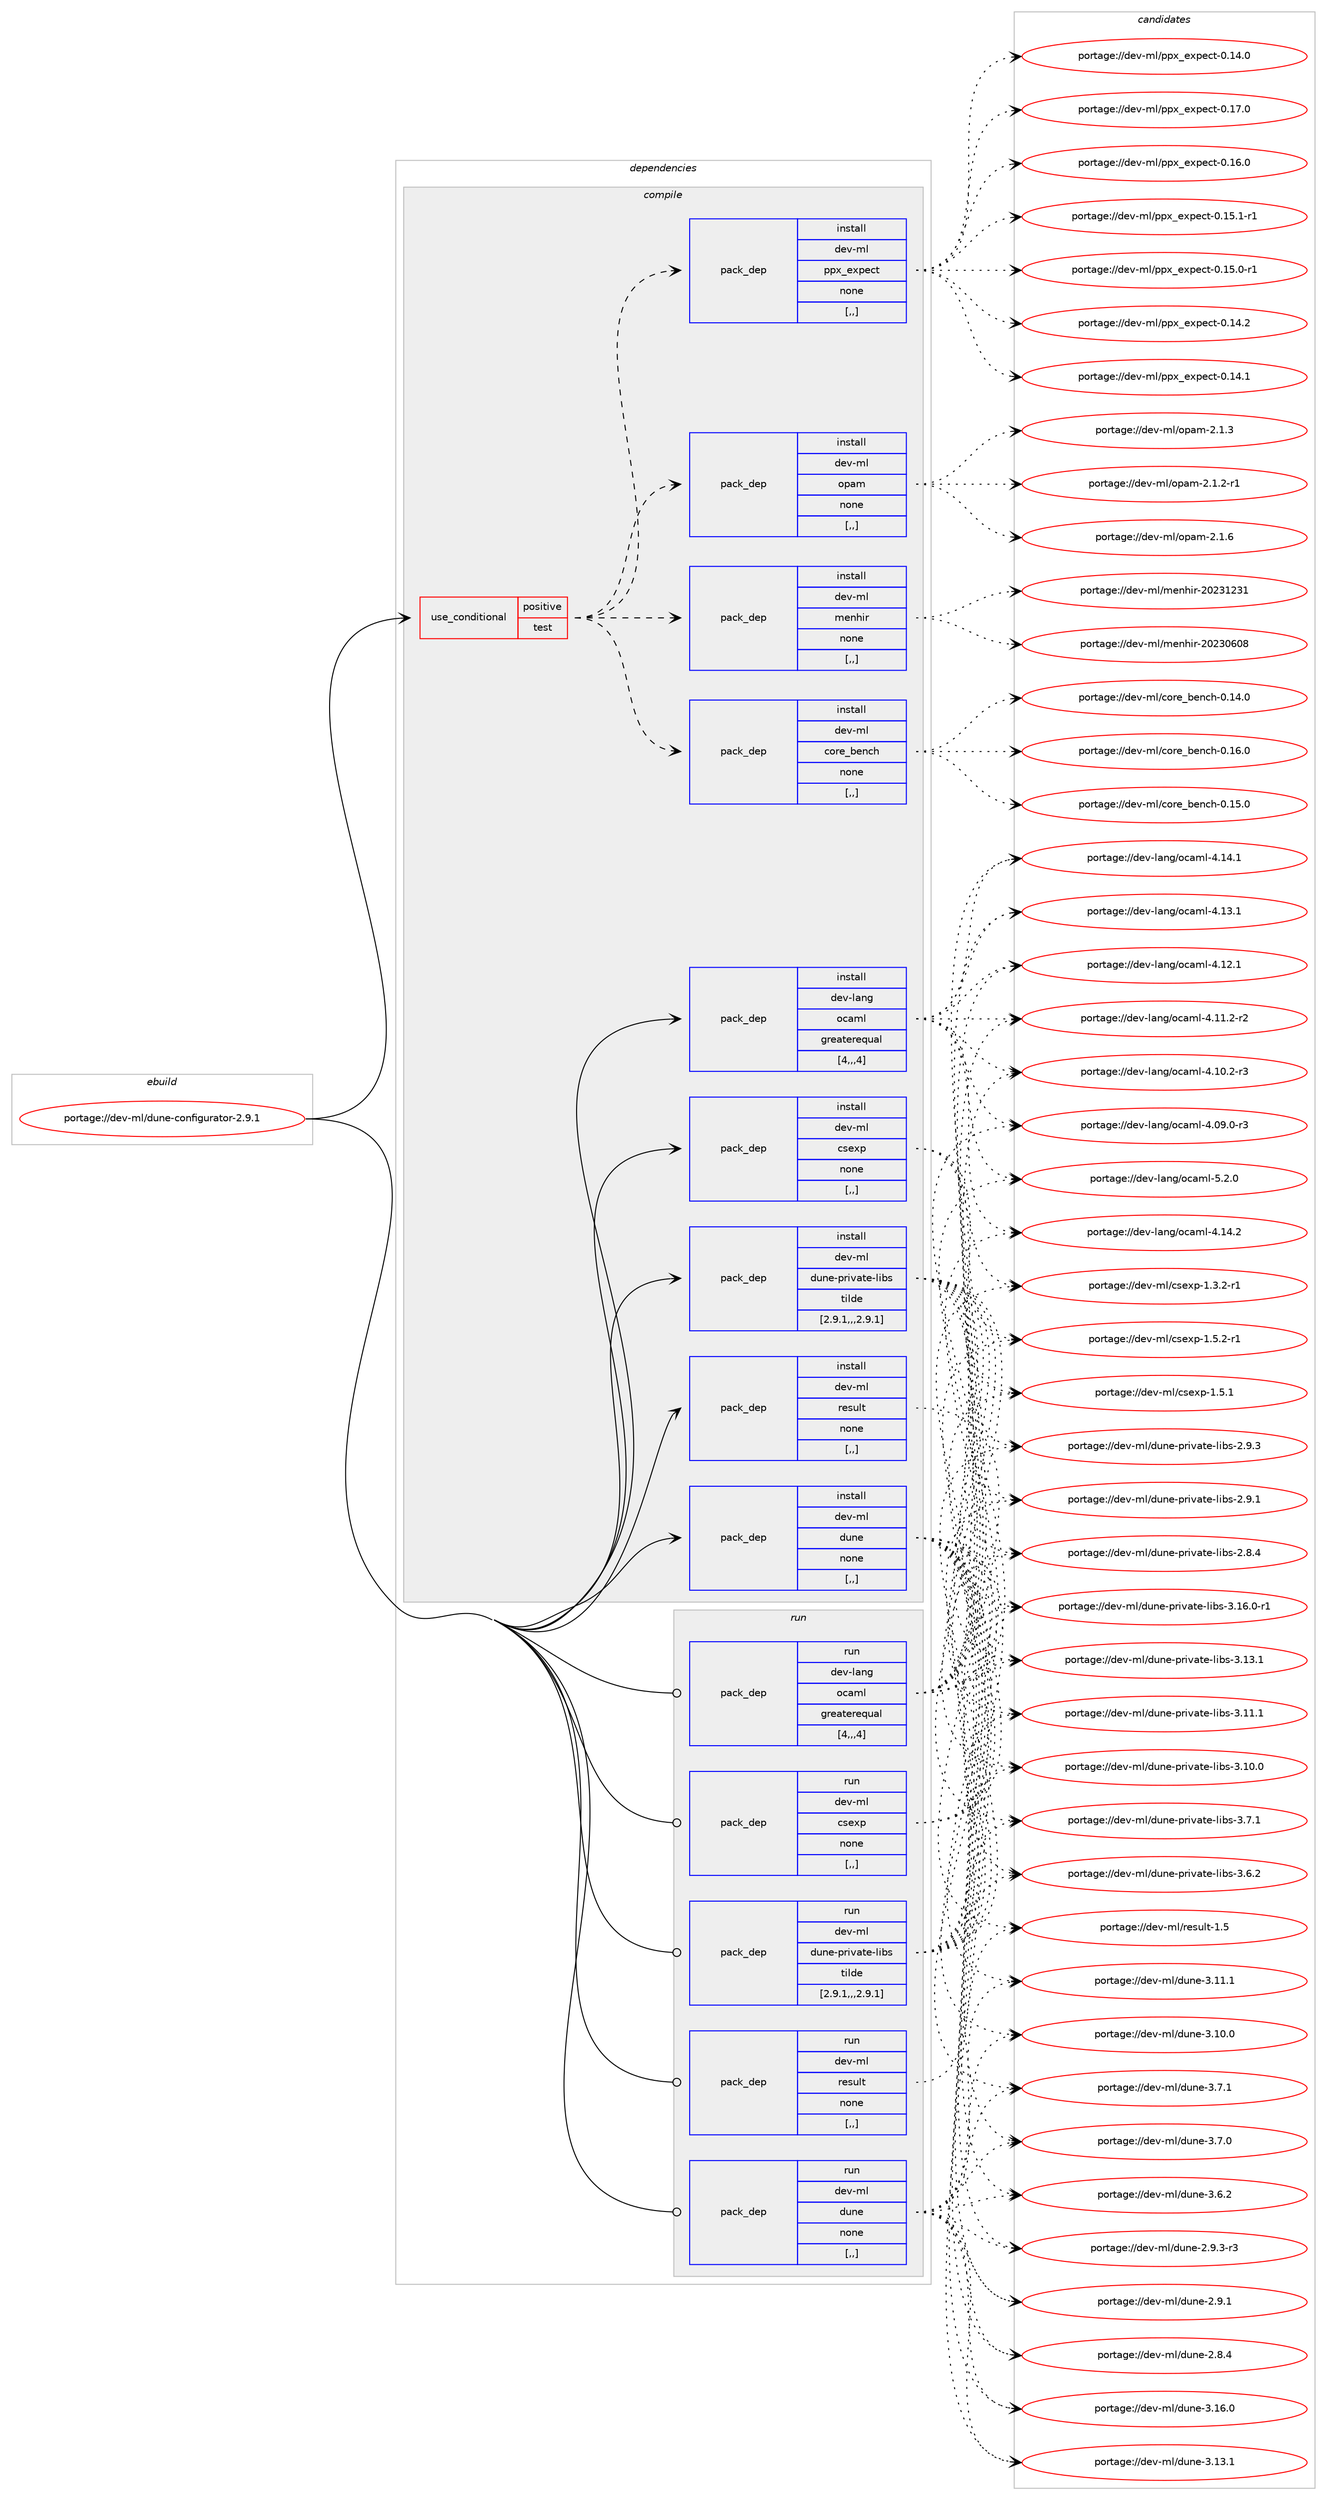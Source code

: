 digraph prolog {

# *************
# Graph options
# *************

newrank=true;
concentrate=true;
compound=true;
graph [rankdir=LR,fontname=Helvetica,fontsize=10,ranksep=1.5];#, ranksep=2.5, nodesep=0.2];
edge  [arrowhead=vee];
node  [fontname=Helvetica,fontsize=10];

# **********
# The ebuild
# **********

subgraph cluster_leftcol {
color=gray;
label=<<i>ebuild</i>>;
id [label="portage://dev-ml/dune-configurator-2.9.1", color=red, width=4, href="../dev-ml/dune-configurator-2.9.1.svg"];
}

# ****************
# The dependencies
# ****************

subgraph cluster_midcol {
color=gray;
label=<<i>dependencies</i>>;
subgraph cluster_compile {
fillcolor="#eeeeee";
style=filled;
label=<<i>compile</i>>;
subgraph cond29318 {
dependency119109 [label=<<TABLE BORDER="0" CELLBORDER="1" CELLSPACING="0" CELLPADDING="4"><TR><TD ROWSPAN="3" CELLPADDING="10">use_conditional</TD></TR><TR><TD>positive</TD></TR><TR><TD>test</TD></TR></TABLE>>, shape=none, color=red];
subgraph pack88592 {
dependency119110 [label=<<TABLE BORDER="0" CELLBORDER="1" CELLSPACING="0" CELLPADDING="4" WIDTH="220"><TR><TD ROWSPAN="6" CELLPADDING="30">pack_dep</TD></TR><TR><TD WIDTH="110">install</TD></TR><TR><TD>dev-ml</TD></TR><TR><TD>core_bench</TD></TR><TR><TD>none</TD></TR><TR><TD>[,,]</TD></TR></TABLE>>, shape=none, color=blue];
}
dependency119109:e -> dependency119110:w [weight=20,style="dashed",arrowhead="vee"];
subgraph pack88593 {
dependency119111 [label=<<TABLE BORDER="0" CELLBORDER="1" CELLSPACING="0" CELLPADDING="4" WIDTH="220"><TR><TD ROWSPAN="6" CELLPADDING="30">pack_dep</TD></TR><TR><TD WIDTH="110">install</TD></TR><TR><TD>dev-ml</TD></TR><TR><TD>menhir</TD></TR><TR><TD>none</TD></TR><TR><TD>[,,]</TD></TR></TABLE>>, shape=none, color=blue];
}
dependency119109:e -> dependency119111:w [weight=20,style="dashed",arrowhead="vee"];
subgraph pack88594 {
dependency119112 [label=<<TABLE BORDER="0" CELLBORDER="1" CELLSPACING="0" CELLPADDING="4" WIDTH="220"><TR><TD ROWSPAN="6" CELLPADDING="30">pack_dep</TD></TR><TR><TD WIDTH="110">install</TD></TR><TR><TD>dev-ml</TD></TR><TR><TD>opam</TD></TR><TR><TD>none</TD></TR><TR><TD>[,,]</TD></TR></TABLE>>, shape=none, color=blue];
}
dependency119109:e -> dependency119112:w [weight=20,style="dashed",arrowhead="vee"];
subgraph pack88595 {
dependency119113 [label=<<TABLE BORDER="0" CELLBORDER="1" CELLSPACING="0" CELLPADDING="4" WIDTH="220"><TR><TD ROWSPAN="6" CELLPADDING="30">pack_dep</TD></TR><TR><TD WIDTH="110">install</TD></TR><TR><TD>dev-ml</TD></TR><TR><TD>ppx_expect</TD></TR><TR><TD>none</TD></TR><TR><TD>[,,]</TD></TR></TABLE>>, shape=none, color=blue];
}
dependency119109:e -> dependency119113:w [weight=20,style="dashed",arrowhead="vee"];
}
id:e -> dependency119109:w [weight=20,style="solid",arrowhead="vee"];
subgraph pack88596 {
dependency119114 [label=<<TABLE BORDER="0" CELLBORDER="1" CELLSPACING="0" CELLPADDING="4" WIDTH="220"><TR><TD ROWSPAN="6" CELLPADDING="30">pack_dep</TD></TR><TR><TD WIDTH="110">install</TD></TR><TR><TD>dev-lang</TD></TR><TR><TD>ocaml</TD></TR><TR><TD>greaterequal</TD></TR><TR><TD>[4,,,4]</TD></TR></TABLE>>, shape=none, color=blue];
}
id:e -> dependency119114:w [weight=20,style="solid",arrowhead="vee"];
subgraph pack88597 {
dependency119115 [label=<<TABLE BORDER="0" CELLBORDER="1" CELLSPACING="0" CELLPADDING="4" WIDTH="220"><TR><TD ROWSPAN="6" CELLPADDING="30">pack_dep</TD></TR><TR><TD WIDTH="110">install</TD></TR><TR><TD>dev-ml</TD></TR><TR><TD>csexp</TD></TR><TR><TD>none</TD></TR><TR><TD>[,,]</TD></TR></TABLE>>, shape=none, color=blue];
}
id:e -> dependency119115:w [weight=20,style="solid",arrowhead="vee"];
subgraph pack88598 {
dependency119116 [label=<<TABLE BORDER="0" CELLBORDER="1" CELLSPACING="0" CELLPADDING="4" WIDTH="220"><TR><TD ROWSPAN="6" CELLPADDING="30">pack_dep</TD></TR><TR><TD WIDTH="110">install</TD></TR><TR><TD>dev-ml</TD></TR><TR><TD>dune</TD></TR><TR><TD>none</TD></TR><TR><TD>[,,]</TD></TR></TABLE>>, shape=none, color=blue];
}
id:e -> dependency119116:w [weight=20,style="solid",arrowhead="vee"];
subgraph pack88599 {
dependency119117 [label=<<TABLE BORDER="0" CELLBORDER="1" CELLSPACING="0" CELLPADDING="4" WIDTH="220"><TR><TD ROWSPAN="6" CELLPADDING="30">pack_dep</TD></TR><TR><TD WIDTH="110">install</TD></TR><TR><TD>dev-ml</TD></TR><TR><TD>dune-private-libs</TD></TR><TR><TD>tilde</TD></TR><TR><TD>[2.9.1,,,2.9.1]</TD></TR></TABLE>>, shape=none, color=blue];
}
id:e -> dependency119117:w [weight=20,style="solid",arrowhead="vee"];
subgraph pack88600 {
dependency119118 [label=<<TABLE BORDER="0" CELLBORDER="1" CELLSPACING="0" CELLPADDING="4" WIDTH="220"><TR><TD ROWSPAN="6" CELLPADDING="30">pack_dep</TD></TR><TR><TD WIDTH="110">install</TD></TR><TR><TD>dev-ml</TD></TR><TR><TD>result</TD></TR><TR><TD>none</TD></TR><TR><TD>[,,]</TD></TR></TABLE>>, shape=none, color=blue];
}
id:e -> dependency119118:w [weight=20,style="solid",arrowhead="vee"];
}
subgraph cluster_compileandrun {
fillcolor="#eeeeee";
style=filled;
label=<<i>compile and run</i>>;
}
subgraph cluster_run {
fillcolor="#eeeeee";
style=filled;
label=<<i>run</i>>;
subgraph pack88601 {
dependency119119 [label=<<TABLE BORDER="0" CELLBORDER="1" CELLSPACING="0" CELLPADDING="4" WIDTH="220"><TR><TD ROWSPAN="6" CELLPADDING="30">pack_dep</TD></TR><TR><TD WIDTH="110">run</TD></TR><TR><TD>dev-lang</TD></TR><TR><TD>ocaml</TD></TR><TR><TD>greaterequal</TD></TR><TR><TD>[4,,,4]</TD></TR></TABLE>>, shape=none, color=blue];
}
id:e -> dependency119119:w [weight=20,style="solid",arrowhead="odot"];
subgraph pack88602 {
dependency119120 [label=<<TABLE BORDER="0" CELLBORDER="1" CELLSPACING="0" CELLPADDING="4" WIDTH="220"><TR><TD ROWSPAN="6" CELLPADDING="30">pack_dep</TD></TR><TR><TD WIDTH="110">run</TD></TR><TR><TD>dev-ml</TD></TR><TR><TD>csexp</TD></TR><TR><TD>none</TD></TR><TR><TD>[,,]</TD></TR></TABLE>>, shape=none, color=blue];
}
id:e -> dependency119120:w [weight=20,style="solid",arrowhead="odot"];
subgraph pack88603 {
dependency119121 [label=<<TABLE BORDER="0" CELLBORDER="1" CELLSPACING="0" CELLPADDING="4" WIDTH="220"><TR><TD ROWSPAN="6" CELLPADDING="30">pack_dep</TD></TR><TR><TD WIDTH="110">run</TD></TR><TR><TD>dev-ml</TD></TR><TR><TD>dune</TD></TR><TR><TD>none</TD></TR><TR><TD>[,,]</TD></TR></TABLE>>, shape=none, color=blue];
}
id:e -> dependency119121:w [weight=20,style="solid",arrowhead="odot"];
subgraph pack88604 {
dependency119122 [label=<<TABLE BORDER="0" CELLBORDER="1" CELLSPACING="0" CELLPADDING="4" WIDTH="220"><TR><TD ROWSPAN="6" CELLPADDING="30">pack_dep</TD></TR><TR><TD WIDTH="110">run</TD></TR><TR><TD>dev-ml</TD></TR><TR><TD>dune-private-libs</TD></TR><TR><TD>tilde</TD></TR><TR><TD>[2.9.1,,,2.9.1]</TD></TR></TABLE>>, shape=none, color=blue];
}
id:e -> dependency119122:w [weight=20,style="solid",arrowhead="odot"];
subgraph pack88605 {
dependency119123 [label=<<TABLE BORDER="0" CELLBORDER="1" CELLSPACING="0" CELLPADDING="4" WIDTH="220"><TR><TD ROWSPAN="6" CELLPADDING="30">pack_dep</TD></TR><TR><TD WIDTH="110">run</TD></TR><TR><TD>dev-ml</TD></TR><TR><TD>result</TD></TR><TR><TD>none</TD></TR><TR><TD>[,,]</TD></TR></TABLE>>, shape=none, color=blue];
}
id:e -> dependency119123:w [weight=20,style="solid",arrowhead="odot"];
}
}

# **************
# The candidates
# **************

subgraph cluster_choices {
rank=same;
color=gray;
label=<<i>candidates</i>>;

subgraph choice88592 {
color=black;
nodesep=1;
choice10010111845109108479911111410195981011109910445484649544648 [label="portage://dev-ml/core_bench-0.16.0", color=red, width=4,href="../dev-ml/core_bench-0.16.0.svg"];
choice10010111845109108479911111410195981011109910445484649534648 [label="portage://dev-ml/core_bench-0.15.0", color=red, width=4,href="../dev-ml/core_bench-0.15.0.svg"];
choice10010111845109108479911111410195981011109910445484649524648 [label="portage://dev-ml/core_bench-0.14.0", color=red, width=4,href="../dev-ml/core_bench-0.14.0.svg"];
dependency119110:e -> choice10010111845109108479911111410195981011109910445484649544648:w [style=dotted,weight="100"];
dependency119110:e -> choice10010111845109108479911111410195981011109910445484649534648:w [style=dotted,weight="100"];
dependency119110:e -> choice10010111845109108479911111410195981011109910445484649524648:w [style=dotted,weight="100"];
}
subgraph choice88593 {
color=black;
nodesep=1;
choice1001011184510910847109101110104105114455048505149505149 [label="portage://dev-ml/menhir-20231231", color=red, width=4,href="../dev-ml/menhir-20231231.svg"];
choice1001011184510910847109101110104105114455048505148544856 [label="portage://dev-ml/menhir-20230608", color=red, width=4,href="../dev-ml/menhir-20230608.svg"];
dependency119111:e -> choice1001011184510910847109101110104105114455048505149505149:w [style=dotted,weight="100"];
dependency119111:e -> choice1001011184510910847109101110104105114455048505148544856:w [style=dotted,weight="100"];
}
subgraph choice88594 {
color=black;
nodesep=1;
choice100101118451091084711111297109455046494654 [label="portage://dev-ml/opam-2.1.6", color=red, width=4,href="../dev-ml/opam-2.1.6.svg"];
choice100101118451091084711111297109455046494651 [label="portage://dev-ml/opam-2.1.3", color=red, width=4,href="../dev-ml/opam-2.1.3.svg"];
choice1001011184510910847111112971094550464946504511449 [label="portage://dev-ml/opam-2.1.2-r1", color=red, width=4,href="../dev-ml/opam-2.1.2-r1.svg"];
dependency119112:e -> choice100101118451091084711111297109455046494654:w [style=dotted,weight="100"];
dependency119112:e -> choice100101118451091084711111297109455046494651:w [style=dotted,weight="100"];
dependency119112:e -> choice1001011184510910847111112971094550464946504511449:w [style=dotted,weight="100"];
}
subgraph choice88595 {
color=black;
nodesep=1;
choice1001011184510910847112112120951011201121019911645484649554648 [label="portage://dev-ml/ppx_expect-0.17.0", color=red, width=4,href="../dev-ml/ppx_expect-0.17.0.svg"];
choice1001011184510910847112112120951011201121019911645484649544648 [label="portage://dev-ml/ppx_expect-0.16.0", color=red, width=4,href="../dev-ml/ppx_expect-0.16.0.svg"];
choice10010111845109108471121121209510112011210199116454846495346494511449 [label="portage://dev-ml/ppx_expect-0.15.1-r1", color=red, width=4,href="../dev-ml/ppx_expect-0.15.1-r1.svg"];
choice10010111845109108471121121209510112011210199116454846495346484511449 [label="portage://dev-ml/ppx_expect-0.15.0-r1", color=red, width=4,href="../dev-ml/ppx_expect-0.15.0-r1.svg"];
choice1001011184510910847112112120951011201121019911645484649524650 [label="portage://dev-ml/ppx_expect-0.14.2", color=red, width=4,href="../dev-ml/ppx_expect-0.14.2.svg"];
choice1001011184510910847112112120951011201121019911645484649524649 [label="portage://dev-ml/ppx_expect-0.14.1", color=red, width=4,href="../dev-ml/ppx_expect-0.14.1.svg"];
choice1001011184510910847112112120951011201121019911645484649524648 [label="portage://dev-ml/ppx_expect-0.14.0", color=red, width=4,href="../dev-ml/ppx_expect-0.14.0.svg"];
dependency119113:e -> choice1001011184510910847112112120951011201121019911645484649554648:w [style=dotted,weight="100"];
dependency119113:e -> choice1001011184510910847112112120951011201121019911645484649544648:w [style=dotted,weight="100"];
dependency119113:e -> choice10010111845109108471121121209510112011210199116454846495346494511449:w [style=dotted,weight="100"];
dependency119113:e -> choice10010111845109108471121121209510112011210199116454846495346484511449:w [style=dotted,weight="100"];
dependency119113:e -> choice1001011184510910847112112120951011201121019911645484649524650:w [style=dotted,weight="100"];
dependency119113:e -> choice1001011184510910847112112120951011201121019911645484649524649:w [style=dotted,weight="100"];
dependency119113:e -> choice1001011184510910847112112120951011201121019911645484649524648:w [style=dotted,weight="100"];
}
subgraph choice88596 {
color=black;
nodesep=1;
choice1001011184510897110103471119997109108455346504648 [label="portage://dev-lang/ocaml-5.2.0", color=red, width=4,href="../dev-lang/ocaml-5.2.0.svg"];
choice100101118451089711010347111999710910845524649524650 [label="portage://dev-lang/ocaml-4.14.2", color=red, width=4,href="../dev-lang/ocaml-4.14.2.svg"];
choice100101118451089711010347111999710910845524649524649 [label="portage://dev-lang/ocaml-4.14.1", color=red, width=4,href="../dev-lang/ocaml-4.14.1.svg"];
choice100101118451089711010347111999710910845524649514649 [label="portage://dev-lang/ocaml-4.13.1", color=red, width=4,href="../dev-lang/ocaml-4.13.1.svg"];
choice100101118451089711010347111999710910845524649504649 [label="portage://dev-lang/ocaml-4.12.1", color=red, width=4,href="../dev-lang/ocaml-4.12.1.svg"];
choice1001011184510897110103471119997109108455246494946504511450 [label="portage://dev-lang/ocaml-4.11.2-r2", color=red, width=4,href="../dev-lang/ocaml-4.11.2-r2.svg"];
choice1001011184510897110103471119997109108455246494846504511451 [label="portage://dev-lang/ocaml-4.10.2-r3", color=red, width=4,href="../dev-lang/ocaml-4.10.2-r3.svg"];
choice1001011184510897110103471119997109108455246485746484511451 [label="portage://dev-lang/ocaml-4.09.0-r3", color=red, width=4,href="../dev-lang/ocaml-4.09.0-r3.svg"];
dependency119114:e -> choice1001011184510897110103471119997109108455346504648:w [style=dotted,weight="100"];
dependency119114:e -> choice100101118451089711010347111999710910845524649524650:w [style=dotted,weight="100"];
dependency119114:e -> choice100101118451089711010347111999710910845524649524649:w [style=dotted,weight="100"];
dependency119114:e -> choice100101118451089711010347111999710910845524649514649:w [style=dotted,weight="100"];
dependency119114:e -> choice100101118451089711010347111999710910845524649504649:w [style=dotted,weight="100"];
dependency119114:e -> choice1001011184510897110103471119997109108455246494946504511450:w [style=dotted,weight="100"];
dependency119114:e -> choice1001011184510897110103471119997109108455246494846504511451:w [style=dotted,weight="100"];
dependency119114:e -> choice1001011184510897110103471119997109108455246485746484511451:w [style=dotted,weight="100"];
}
subgraph choice88597 {
color=black;
nodesep=1;
choice1001011184510910847991151011201124549465346504511449 [label="portage://dev-ml/csexp-1.5.2-r1", color=red, width=4,href="../dev-ml/csexp-1.5.2-r1.svg"];
choice100101118451091084799115101120112454946534649 [label="portage://dev-ml/csexp-1.5.1", color=red, width=4,href="../dev-ml/csexp-1.5.1.svg"];
choice1001011184510910847991151011201124549465146504511449 [label="portage://dev-ml/csexp-1.3.2-r1", color=red, width=4,href="../dev-ml/csexp-1.3.2-r1.svg"];
dependency119115:e -> choice1001011184510910847991151011201124549465346504511449:w [style=dotted,weight="100"];
dependency119115:e -> choice100101118451091084799115101120112454946534649:w [style=dotted,weight="100"];
dependency119115:e -> choice1001011184510910847991151011201124549465146504511449:w [style=dotted,weight="100"];
}
subgraph choice88598 {
color=black;
nodesep=1;
choice100101118451091084710011711010145514649544648 [label="portage://dev-ml/dune-3.16.0", color=red, width=4,href="../dev-ml/dune-3.16.0.svg"];
choice100101118451091084710011711010145514649514649 [label="portage://dev-ml/dune-3.13.1", color=red, width=4,href="../dev-ml/dune-3.13.1.svg"];
choice100101118451091084710011711010145514649494649 [label="portage://dev-ml/dune-3.11.1", color=red, width=4,href="../dev-ml/dune-3.11.1.svg"];
choice100101118451091084710011711010145514649484648 [label="portage://dev-ml/dune-3.10.0", color=red, width=4,href="../dev-ml/dune-3.10.0.svg"];
choice1001011184510910847100117110101455146554649 [label="portage://dev-ml/dune-3.7.1", color=red, width=4,href="../dev-ml/dune-3.7.1.svg"];
choice1001011184510910847100117110101455146554648 [label="portage://dev-ml/dune-3.7.0", color=red, width=4,href="../dev-ml/dune-3.7.0.svg"];
choice1001011184510910847100117110101455146544650 [label="portage://dev-ml/dune-3.6.2", color=red, width=4,href="../dev-ml/dune-3.6.2.svg"];
choice10010111845109108471001171101014550465746514511451 [label="portage://dev-ml/dune-2.9.3-r3", color=red, width=4,href="../dev-ml/dune-2.9.3-r3.svg"];
choice1001011184510910847100117110101455046574649 [label="portage://dev-ml/dune-2.9.1", color=red, width=4,href="../dev-ml/dune-2.9.1.svg"];
choice1001011184510910847100117110101455046564652 [label="portage://dev-ml/dune-2.8.4", color=red, width=4,href="../dev-ml/dune-2.8.4.svg"];
dependency119116:e -> choice100101118451091084710011711010145514649544648:w [style=dotted,weight="100"];
dependency119116:e -> choice100101118451091084710011711010145514649514649:w [style=dotted,weight="100"];
dependency119116:e -> choice100101118451091084710011711010145514649494649:w [style=dotted,weight="100"];
dependency119116:e -> choice100101118451091084710011711010145514649484648:w [style=dotted,weight="100"];
dependency119116:e -> choice1001011184510910847100117110101455146554649:w [style=dotted,weight="100"];
dependency119116:e -> choice1001011184510910847100117110101455146554648:w [style=dotted,weight="100"];
dependency119116:e -> choice1001011184510910847100117110101455146544650:w [style=dotted,weight="100"];
dependency119116:e -> choice10010111845109108471001171101014550465746514511451:w [style=dotted,weight="100"];
dependency119116:e -> choice1001011184510910847100117110101455046574649:w [style=dotted,weight="100"];
dependency119116:e -> choice1001011184510910847100117110101455046564652:w [style=dotted,weight="100"];
}
subgraph choice88599 {
color=black;
nodesep=1;
choice100101118451091084710011711010145112114105118971161014510810598115455146495446484511449 [label="portage://dev-ml/dune-private-libs-3.16.0-r1", color=red, width=4,href="../dev-ml/dune-private-libs-3.16.0-r1.svg"];
choice10010111845109108471001171101014511211410511897116101451081059811545514649514649 [label="portage://dev-ml/dune-private-libs-3.13.1", color=red, width=4,href="../dev-ml/dune-private-libs-3.13.1.svg"];
choice10010111845109108471001171101014511211410511897116101451081059811545514649494649 [label="portage://dev-ml/dune-private-libs-3.11.1", color=red, width=4,href="../dev-ml/dune-private-libs-3.11.1.svg"];
choice10010111845109108471001171101014511211410511897116101451081059811545514649484648 [label="portage://dev-ml/dune-private-libs-3.10.0", color=red, width=4,href="../dev-ml/dune-private-libs-3.10.0.svg"];
choice100101118451091084710011711010145112114105118971161014510810598115455146554649 [label="portage://dev-ml/dune-private-libs-3.7.1", color=red, width=4,href="../dev-ml/dune-private-libs-3.7.1.svg"];
choice100101118451091084710011711010145112114105118971161014510810598115455146544650 [label="portage://dev-ml/dune-private-libs-3.6.2", color=red, width=4,href="../dev-ml/dune-private-libs-3.6.2.svg"];
choice100101118451091084710011711010145112114105118971161014510810598115455046574651 [label="portage://dev-ml/dune-private-libs-2.9.3", color=red, width=4,href="../dev-ml/dune-private-libs-2.9.3.svg"];
choice100101118451091084710011711010145112114105118971161014510810598115455046574649 [label="portage://dev-ml/dune-private-libs-2.9.1", color=red, width=4,href="../dev-ml/dune-private-libs-2.9.1.svg"];
choice100101118451091084710011711010145112114105118971161014510810598115455046564652 [label="portage://dev-ml/dune-private-libs-2.8.4", color=red, width=4,href="../dev-ml/dune-private-libs-2.8.4.svg"];
dependency119117:e -> choice100101118451091084710011711010145112114105118971161014510810598115455146495446484511449:w [style=dotted,weight="100"];
dependency119117:e -> choice10010111845109108471001171101014511211410511897116101451081059811545514649514649:w [style=dotted,weight="100"];
dependency119117:e -> choice10010111845109108471001171101014511211410511897116101451081059811545514649494649:w [style=dotted,weight="100"];
dependency119117:e -> choice10010111845109108471001171101014511211410511897116101451081059811545514649484648:w [style=dotted,weight="100"];
dependency119117:e -> choice100101118451091084710011711010145112114105118971161014510810598115455146554649:w [style=dotted,weight="100"];
dependency119117:e -> choice100101118451091084710011711010145112114105118971161014510810598115455146544650:w [style=dotted,weight="100"];
dependency119117:e -> choice100101118451091084710011711010145112114105118971161014510810598115455046574651:w [style=dotted,weight="100"];
dependency119117:e -> choice100101118451091084710011711010145112114105118971161014510810598115455046574649:w [style=dotted,weight="100"];
dependency119117:e -> choice100101118451091084710011711010145112114105118971161014510810598115455046564652:w [style=dotted,weight="100"];
}
subgraph choice88600 {
color=black;
nodesep=1;
choice100101118451091084711410111511710811645494653 [label="portage://dev-ml/result-1.5", color=red, width=4,href="../dev-ml/result-1.5.svg"];
dependency119118:e -> choice100101118451091084711410111511710811645494653:w [style=dotted,weight="100"];
}
subgraph choice88601 {
color=black;
nodesep=1;
choice1001011184510897110103471119997109108455346504648 [label="portage://dev-lang/ocaml-5.2.0", color=red, width=4,href="../dev-lang/ocaml-5.2.0.svg"];
choice100101118451089711010347111999710910845524649524650 [label="portage://dev-lang/ocaml-4.14.2", color=red, width=4,href="../dev-lang/ocaml-4.14.2.svg"];
choice100101118451089711010347111999710910845524649524649 [label="portage://dev-lang/ocaml-4.14.1", color=red, width=4,href="../dev-lang/ocaml-4.14.1.svg"];
choice100101118451089711010347111999710910845524649514649 [label="portage://dev-lang/ocaml-4.13.1", color=red, width=4,href="../dev-lang/ocaml-4.13.1.svg"];
choice100101118451089711010347111999710910845524649504649 [label="portage://dev-lang/ocaml-4.12.1", color=red, width=4,href="../dev-lang/ocaml-4.12.1.svg"];
choice1001011184510897110103471119997109108455246494946504511450 [label="portage://dev-lang/ocaml-4.11.2-r2", color=red, width=4,href="../dev-lang/ocaml-4.11.2-r2.svg"];
choice1001011184510897110103471119997109108455246494846504511451 [label="portage://dev-lang/ocaml-4.10.2-r3", color=red, width=4,href="../dev-lang/ocaml-4.10.2-r3.svg"];
choice1001011184510897110103471119997109108455246485746484511451 [label="portage://dev-lang/ocaml-4.09.0-r3", color=red, width=4,href="../dev-lang/ocaml-4.09.0-r3.svg"];
dependency119119:e -> choice1001011184510897110103471119997109108455346504648:w [style=dotted,weight="100"];
dependency119119:e -> choice100101118451089711010347111999710910845524649524650:w [style=dotted,weight="100"];
dependency119119:e -> choice100101118451089711010347111999710910845524649524649:w [style=dotted,weight="100"];
dependency119119:e -> choice100101118451089711010347111999710910845524649514649:w [style=dotted,weight="100"];
dependency119119:e -> choice100101118451089711010347111999710910845524649504649:w [style=dotted,weight="100"];
dependency119119:e -> choice1001011184510897110103471119997109108455246494946504511450:w [style=dotted,weight="100"];
dependency119119:e -> choice1001011184510897110103471119997109108455246494846504511451:w [style=dotted,weight="100"];
dependency119119:e -> choice1001011184510897110103471119997109108455246485746484511451:w [style=dotted,weight="100"];
}
subgraph choice88602 {
color=black;
nodesep=1;
choice1001011184510910847991151011201124549465346504511449 [label="portage://dev-ml/csexp-1.5.2-r1", color=red, width=4,href="../dev-ml/csexp-1.5.2-r1.svg"];
choice100101118451091084799115101120112454946534649 [label="portage://dev-ml/csexp-1.5.1", color=red, width=4,href="../dev-ml/csexp-1.5.1.svg"];
choice1001011184510910847991151011201124549465146504511449 [label="portage://dev-ml/csexp-1.3.2-r1", color=red, width=4,href="../dev-ml/csexp-1.3.2-r1.svg"];
dependency119120:e -> choice1001011184510910847991151011201124549465346504511449:w [style=dotted,weight="100"];
dependency119120:e -> choice100101118451091084799115101120112454946534649:w [style=dotted,weight="100"];
dependency119120:e -> choice1001011184510910847991151011201124549465146504511449:w [style=dotted,weight="100"];
}
subgraph choice88603 {
color=black;
nodesep=1;
choice100101118451091084710011711010145514649544648 [label="portage://dev-ml/dune-3.16.0", color=red, width=4,href="../dev-ml/dune-3.16.0.svg"];
choice100101118451091084710011711010145514649514649 [label="portage://dev-ml/dune-3.13.1", color=red, width=4,href="../dev-ml/dune-3.13.1.svg"];
choice100101118451091084710011711010145514649494649 [label="portage://dev-ml/dune-3.11.1", color=red, width=4,href="../dev-ml/dune-3.11.1.svg"];
choice100101118451091084710011711010145514649484648 [label="portage://dev-ml/dune-3.10.0", color=red, width=4,href="../dev-ml/dune-3.10.0.svg"];
choice1001011184510910847100117110101455146554649 [label="portage://dev-ml/dune-3.7.1", color=red, width=4,href="../dev-ml/dune-3.7.1.svg"];
choice1001011184510910847100117110101455146554648 [label="portage://dev-ml/dune-3.7.0", color=red, width=4,href="../dev-ml/dune-3.7.0.svg"];
choice1001011184510910847100117110101455146544650 [label="portage://dev-ml/dune-3.6.2", color=red, width=4,href="../dev-ml/dune-3.6.2.svg"];
choice10010111845109108471001171101014550465746514511451 [label="portage://dev-ml/dune-2.9.3-r3", color=red, width=4,href="../dev-ml/dune-2.9.3-r3.svg"];
choice1001011184510910847100117110101455046574649 [label="portage://dev-ml/dune-2.9.1", color=red, width=4,href="../dev-ml/dune-2.9.1.svg"];
choice1001011184510910847100117110101455046564652 [label="portage://dev-ml/dune-2.8.4", color=red, width=4,href="../dev-ml/dune-2.8.4.svg"];
dependency119121:e -> choice100101118451091084710011711010145514649544648:w [style=dotted,weight="100"];
dependency119121:e -> choice100101118451091084710011711010145514649514649:w [style=dotted,weight="100"];
dependency119121:e -> choice100101118451091084710011711010145514649494649:w [style=dotted,weight="100"];
dependency119121:e -> choice100101118451091084710011711010145514649484648:w [style=dotted,weight="100"];
dependency119121:e -> choice1001011184510910847100117110101455146554649:w [style=dotted,weight="100"];
dependency119121:e -> choice1001011184510910847100117110101455146554648:w [style=dotted,weight="100"];
dependency119121:e -> choice1001011184510910847100117110101455146544650:w [style=dotted,weight="100"];
dependency119121:e -> choice10010111845109108471001171101014550465746514511451:w [style=dotted,weight="100"];
dependency119121:e -> choice1001011184510910847100117110101455046574649:w [style=dotted,weight="100"];
dependency119121:e -> choice1001011184510910847100117110101455046564652:w [style=dotted,weight="100"];
}
subgraph choice88604 {
color=black;
nodesep=1;
choice100101118451091084710011711010145112114105118971161014510810598115455146495446484511449 [label="portage://dev-ml/dune-private-libs-3.16.0-r1", color=red, width=4,href="../dev-ml/dune-private-libs-3.16.0-r1.svg"];
choice10010111845109108471001171101014511211410511897116101451081059811545514649514649 [label="portage://dev-ml/dune-private-libs-3.13.1", color=red, width=4,href="../dev-ml/dune-private-libs-3.13.1.svg"];
choice10010111845109108471001171101014511211410511897116101451081059811545514649494649 [label="portage://dev-ml/dune-private-libs-3.11.1", color=red, width=4,href="../dev-ml/dune-private-libs-3.11.1.svg"];
choice10010111845109108471001171101014511211410511897116101451081059811545514649484648 [label="portage://dev-ml/dune-private-libs-3.10.0", color=red, width=4,href="../dev-ml/dune-private-libs-3.10.0.svg"];
choice100101118451091084710011711010145112114105118971161014510810598115455146554649 [label="portage://dev-ml/dune-private-libs-3.7.1", color=red, width=4,href="../dev-ml/dune-private-libs-3.7.1.svg"];
choice100101118451091084710011711010145112114105118971161014510810598115455146544650 [label="portage://dev-ml/dune-private-libs-3.6.2", color=red, width=4,href="../dev-ml/dune-private-libs-3.6.2.svg"];
choice100101118451091084710011711010145112114105118971161014510810598115455046574651 [label="portage://dev-ml/dune-private-libs-2.9.3", color=red, width=4,href="../dev-ml/dune-private-libs-2.9.3.svg"];
choice100101118451091084710011711010145112114105118971161014510810598115455046574649 [label="portage://dev-ml/dune-private-libs-2.9.1", color=red, width=4,href="../dev-ml/dune-private-libs-2.9.1.svg"];
choice100101118451091084710011711010145112114105118971161014510810598115455046564652 [label="portage://dev-ml/dune-private-libs-2.8.4", color=red, width=4,href="../dev-ml/dune-private-libs-2.8.4.svg"];
dependency119122:e -> choice100101118451091084710011711010145112114105118971161014510810598115455146495446484511449:w [style=dotted,weight="100"];
dependency119122:e -> choice10010111845109108471001171101014511211410511897116101451081059811545514649514649:w [style=dotted,weight="100"];
dependency119122:e -> choice10010111845109108471001171101014511211410511897116101451081059811545514649494649:w [style=dotted,weight="100"];
dependency119122:e -> choice10010111845109108471001171101014511211410511897116101451081059811545514649484648:w [style=dotted,weight="100"];
dependency119122:e -> choice100101118451091084710011711010145112114105118971161014510810598115455146554649:w [style=dotted,weight="100"];
dependency119122:e -> choice100101118451091084710011711010145112114105118971161014510810598115455146544650:w [style=dotted,weight="100"];
dependency119122:e -> choice100101118451091084710011711010145112114105118971161014510810598115455046574651:w [style=dotted,weight="100"];
dependency119122:e -> choice100101118451091084710011711010145112114105118971161014510810598115455046574649:w [style=dotted,weight="100"];
dependency119122:e -> choice100101118451091084710011711010145112114105118971161014510810598115455046564652:w [style=dotted,weight="100"];
}
subgraph choice88605 {
color=black;
nodesep=1;
choice100101118451091084711410111511710811645494653 [label="portage://dev-ml/result-1.5", color=red, width=4,href="../dev-ml/result-1.5.svg"];
dependency119123:e -> choice100101118451091084711410111511710811645494653:w [style=dotted,weight="100"];
}
}

}
